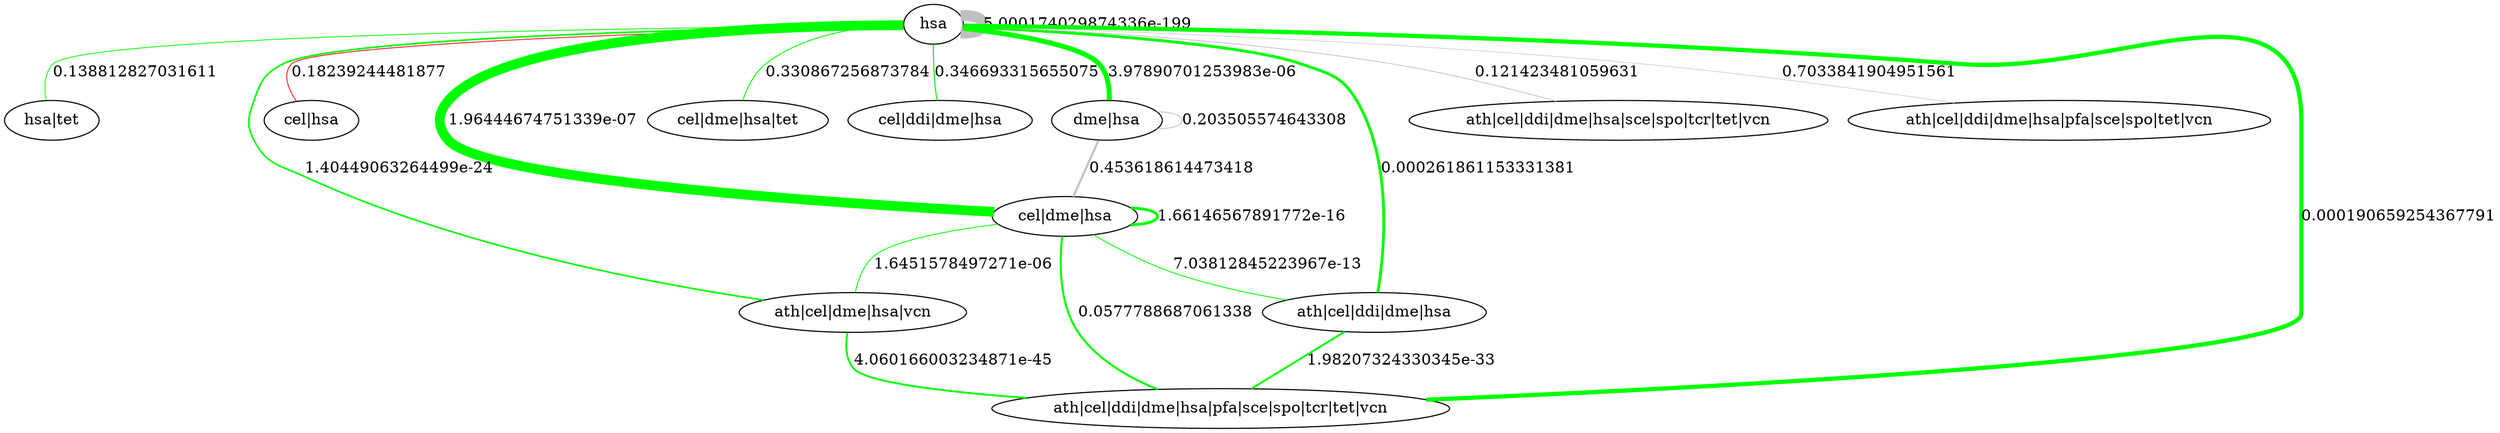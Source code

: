 graph  {
hsa;
"hsa|tet";
"dme|hsa";
"cel|hsa";
"cel|dme|hsa";
"cel|dme|hsa|tet";
"cel|ddi|dme|hsa";
"ath|cel|dme|hsa|vcn";
"ath|cel|ddi|dme|hsa";
"ath|cel|ddi|dme|hsa|sce|spo|tcr|tet|vcn";
"ath|cel|ddi|dme|hsa|pfa|sce|spo|tet|vcn";
"ath|cel|ddi|dme|hsa|pfa|sce|spo|tcr|tet|vcn";
hsa -- hsa  [A="---------+--------", B="---------+--------", PROF_A="---------+--------", PROF_Q="---------+--------", color=grey, expected_nab="2451.1271", label="5.000174029874336e-199", nab=1431, penwidth="9.894896971373255", style=solid, taxa_A=hsa, taxa_Q=hsa, taxonomy_A=eukar, taxonomy_Q=eukar];
hsa -- "hsa|tet"  [A="---------+--------", B="---------+------+-", PROF_A="---------+------+-", PROF_Q="---------+--------", color=green, expected_nab="120.5186", label="0.138812827031611", nab=107, penwidth="0.7398700041488038", style=solid, taxa_A="hsa|tet", taxa_Q=hsa, taxonomy_A=eukar, taxonomy_Q=eukar];
hsa -- "dme|hsa"  [A="---------+--------", B="-------+-+--------", PROF_A="-------+-+--------", PROF_Q="---------+--------", color=green, expected_nab="560.9646", label="3.97890701253983e-06", nab=651, penwidth="4.501452081316554", style=solid, taxa_A="dme|hsa", taxa_Q=hsa, taxonomy_A=eukar, taxonomy_Q=eukar];
hsa -- "cel|hsa"  [A="---------+--------", B="----+----+--------", PROF_A="----+----+--------", PROF_Q="---------+--------", color=red, expected_nab="93.1545", label="0.18239244481877", nab=104, penwidth="0.7191259853408934", style=solid, taxa_A="cel|hsa", taxa_Q=hsa, taxonomy_A=eukar, taxonomy_Q=eukar];
hsa -- "cel|dme|hsa"  [A="---------+--------", B="----+--+-+--------", PROF_A="----+--+-+--------", PROF_Q="---------+--------", color=green, expected_nab="1141.1423", label="1.96444674751339e-07", nab=1280, penwidth="8.850781358041765", style=solid, taxa_A="cel|dme|hsa", taxa_Q=hsa, taxonomy_A=eukar, taxonomy_Q=eukar];
hsa -- "cel|dme|hsa|tet"  [A="---------+--------", B="----+--+-+------+-", PROF_A="----+--+-+------+-", PROF_Q="---------+--------", color=green, expected_nab="129.2518", label="0.330867256873784", nab=120, penwidth="0.8297607523164154", style=solid, taxa_A="cel|dme|hsa|tet", taxa_Q=hsa, taxonomy_A=eukar, taxonomy_Q=eukar];
hsa -- "cel|ddi|dme|hsa"  [A="---------+--------", B="----+-++-+--------", PROF_A="----+-++-+--------", PROF_Q="---------+--------", color=green, expected_nab="130.9985", label="0.346693315655075", nab=140, penwidth="0.9680542110358179", style=solid, taxa_A="cel|ddi|dme|hsa", taxa_Q=hsa, taxonomy_A=eukar, taxonomy_Q=eukar];
hsa -- "ath|cel|dme|hsa|vcn"  [A="---------+--------", B="-+--+--+-+-------+", PROF_A="-+--+--+-+-------+", PROF_Q="---------+--------", color=green, expected_nab="363.3024", label="1.40449063264499e-24", nab=212, penwidth="1.4659106624256673", style=solid, taxa_A="ath|cel|dme|hsa|vcn", taxa_Q=hsa, taxonomy_A=eukar, taxonomy_Q=eukar];
hsa -- "ath|cel|ddi|dme|hsa"  [A="---------+--------", B="-+--+-++-+--------", PROF_A="-+--+-++-+--------", PROF_Q="---------+--------", color=green, expected_nab="437.826", label="0.000261861153331381", nab=376, penwidth="2.5999170239247684", style=solid, taxa_A="ath|cel|ddi|dme|hsa", taxa_Q=hsa, taxonomy_A=eukar, taxonomy_Q=eukar];
hsa -- "ath|cel|ddi|dme|hsa|sce|spo|tcr|tet|vcn"  [A="---------+--------", B="-+--+-++-+--+-++++", PROF_A="-+--+-++-+--+-++++", PROF_Q="---------+--------", color=grey, expected_nab="115.8609", label="0.121423481059631", nab=102, penwidth="0.705296639468953", style=solid, taxa_A="ath|cel|ddi|dme|hsa|sce|spo|tcr|tet|vcn", taxa_Q=hsa, taxonomy_A=eukar, taxonomy_Q=eukar];
hsa -- "ath|cel|ddi|dme|hsa|pfa|sce|spo|tet|vcn"  [A="---------+--------", B="-+--+-++-++-+-+-++", PROF_A="-+--+-++-++-+-+-++", PROF_Q="---------+--------", color=grey, expected_nab="68.4103", label="0.7033841904951561", nab=71, penwidth="0.49094177845387926", style=solid, taxa_A="ath|cel|ddi|dme|hsa|pfa|sce|spo|tet|vcn", taxa_Q=hsa, taxonomy_A=eukar, taxonomy_Q=eukar];
hsa -- "ath|cel|ddi|dme|hsa|pfa|sce|spo|tcr|tet|vcn"  [A="---------+--------", B="-+--+-++-++-+-++++", PROF_A="-+--+-++-++-+-++++", PROF_Q="---------+--------", color=green, expected_nab="631.1216", label="0.000190659254367791", nab=556, penwidth="3.844558152399392", style=solid, taxa_A="ath|cel|ddi|dme|hsa|pfa|sce|spo|tcr|tet|vcn", taxa_Q=hsa, taxonomy_A=eukar, taxonomy_Q=eukar];
"dme|hsa" -- "dme|hsa"  [A="-------+-+--------", B="-------+-+--------", PROF_A="-------+-+--------", PROF_Q="-------+-+--------", color=grey, expected_nab="128.3823", label="0.203505574643308", nab=115, penwidth="0.7951873876365648", style=solid, taxa_A="dme|hsa", taxa_Q="dme|hsa", taxonomy_A=eukar, taxonomy_Q=eukar];
"dme|hsa" -- "cel|dme|hsa"  [A="-------+-+--------", B="----+--+-+--------", PROF_A="----+--+-+--------", PROF_Q="-------+-+--------", color=grey, expected_nab="261.1617", label="0.453618614473418", nab=272, penwidth="1.880791038583875", style=solid, taxa_A="cel|dme|hsa", taxa_Q="dme|hsa", taxonomy_A=eukar, taxonomy_Q=eukar];
"cel|dme|hsa" -- "cel|dme|hsa"  [A="----+--+-+--------", B="----+--+-+--------", PROF_A="----+--+-+--------", PROF_Q="----+--+-+--------", color=green, expected_nab="531.2682", label="1.66146567891772e-16", nab=373, penwidth="2.5791730051168584", style=solid, taxa_A="cel|dme|hsa", taxa_Q="cel|dme|hsa", taxonomy_A=eukar, taxonomy_Q=eukar];
"cel|dme|hsa" -- "ath|cel|dme|hsa|vcn"  [A="----+--+-+--------", B="-+--+--+-+-------+", PROF_A="-+--+--+-+-------+", PROF_Q="----+--+-+--------", color=green, expected_nab="169.1384", label="1.6451578497271e-06", nab=115, penwidth="0.7951873876365648", style=solid, taxa_A="ath|cel|dme|hsa|vcn", taxa_Q="cel|dme|hsa", taxonomy_A=eukar, taxonomy_Q=eukar];
"cel|dme|hsa" -- "ath|cel|ddi|dme|hsa"  [A="----+--+-+--------", B="-+--+-++-+--------", PROF_A="-+--+-++-+--------", PROF_Q="----+--+-+--------", color=green, expected_nab="203.8335", label="7.03812845223967e-13", nab=117, penwidth="0.809016733508505", style=solid, taxa_A="ath|cel|ddi|dme|hsa", taxa_Q="cel|dme|hsa", taxonomy_A=eukar, taxonomy_Q=eukar];
"cel|dme|hsa" -- "ath|cel|ddi|dme|hsa|pfa|sce|spo|tcr|tet|vcn"  [A="----+--+-+--------", B="-+--+-++-++-+-++++", PROF_A="-+--+-++-++-+-++++", PROF_Q="----+--+-+--------", color=green, expected_nab="293.8238", label="0.0577788687061338", nab=265, penwidth="1.8323883280320843", style=solid, taxa_A="ath|cel|ddi|dme|hsa|pfa|sce|spo|tcr|tet|vcn", taxa_Q="cel|dme|hsa", taxonomy_A=eukar, taxonomy_Q=eukar];
"ath|cel|dme|hsa|vcn" -- "ath|cel|ddi|dme|hsa|pfa|sce|spo|tcr|tet|vcn"  [A="-+--+--+-+-------+", B="-+--+-++-++-+-++++", PROF_A="-+--+-++-++-+-++++", PROF_Q="-+--+--+-+-------+", color=green, expected_nab="93.5439", label="4.060166003234871e-45", nab=243, penwidth="1.6802655234407413", style=solid, taxa_A="ath|cel|ddi|dme|hsa|pfa|sce|spo|tcr|tet|vcn", taxa_Q="ath|cel|dme|hsa|vcn", taxonomy_A=eukar, taxonomy_Q=eukar];
"ath|cel|ddi|dme|hsa" -- "ath|cel|ddi|dme|hsa|pfa|sce|spo|tcr|tet|vcn"  [A="-+--+-++-+--------", B="-+--+-++-++-+-++++", PROF_A="-+--+-++-++-+-++++", PROF_Q="-+--+-++-+--------", color=green, expected_nab="112.7324", label="1.98207324330345e-33", nab=248, penwidth="1.7148388881205918", style=solid, taxa_A="ath|cel|ddi|dme|hsa|pfa|sce|spo|tcr|tet|vcn", taxa_Q="ath|cel|ddi|dme|hsa", taxonomy_A=eukar, taxonomy_Q=eukar];
}
